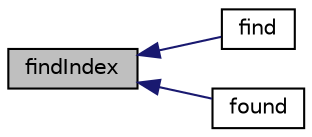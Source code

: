 digraph "findIndex"
{
  bgcolor="transparent";
  edge [fontname="Helvetica",fontsize="10",labelfontname="Helvetica",labelfontsize="10"];
  node [fontname="Helvetica",fontsize="10",shape=record];
  rankdir="LR";
  Node1 [label="findIndex",height=0.2,width=0.4,color="black", fillcolor="grey75", style="filled", fontcolor="black"];
  Node1 -> Node2 [dir="back",color="midnightblue",fontsize="10",style="solid",fontname="Helvetica"];
  Node2 [label="find",height=0.2,width=0.4,color="black",URL="$a00407.html#a069df38b9c5576101ee09f85b87f1848",tooltip="Find and return index for the first match, returns -1 if not found. "];
  Node1 -> Node3 [dir="back",color="midnightblue",fontsize="10",style="solid",fontname="Helvetica"];
  Node3 [label="found",height=0.2,width=0.4,color="black",URL="$a00407.html#aefb0768d3de16a3c7b48cdd2e5835051",tooltip="Search for given key. "];
}
